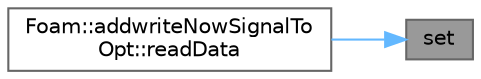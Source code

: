 digraph "set"
{
 // LATEX_PDF_SIZE
  bgcolor="transparent";
  edge [fontname=Helvetica,fontsize=10,labelfontname=Helvetica,labelfontsize=10];
  node [fontname=Helvetica,fontsize=10,shape=box,height=0.2,width=0.4];
  rankdir="RL";
  Node1 [id="Node000001",label="set",height=0.2,width=0.4,color="gray40", fillcolor="grey60", style="filled", fontcolor="black",tooltip=" "];
  Node1 -> Node2 [id="edge1_Node000001_Node000002",dir="back",color="steelblue1",style="solid",tooltip=" "];
  Node2 [id="Node000002",label="Foam::addwriteNowSignalTo\lOpt::readData",height=0.2,width=0.4,color="grey40", fillcolor="white", style="filled",URL="$classFoam_1_1addwriteNowSignalToOpt.html#a27acfcce377f5e7a42aa7545b6601208",tooltip=" "];
}
